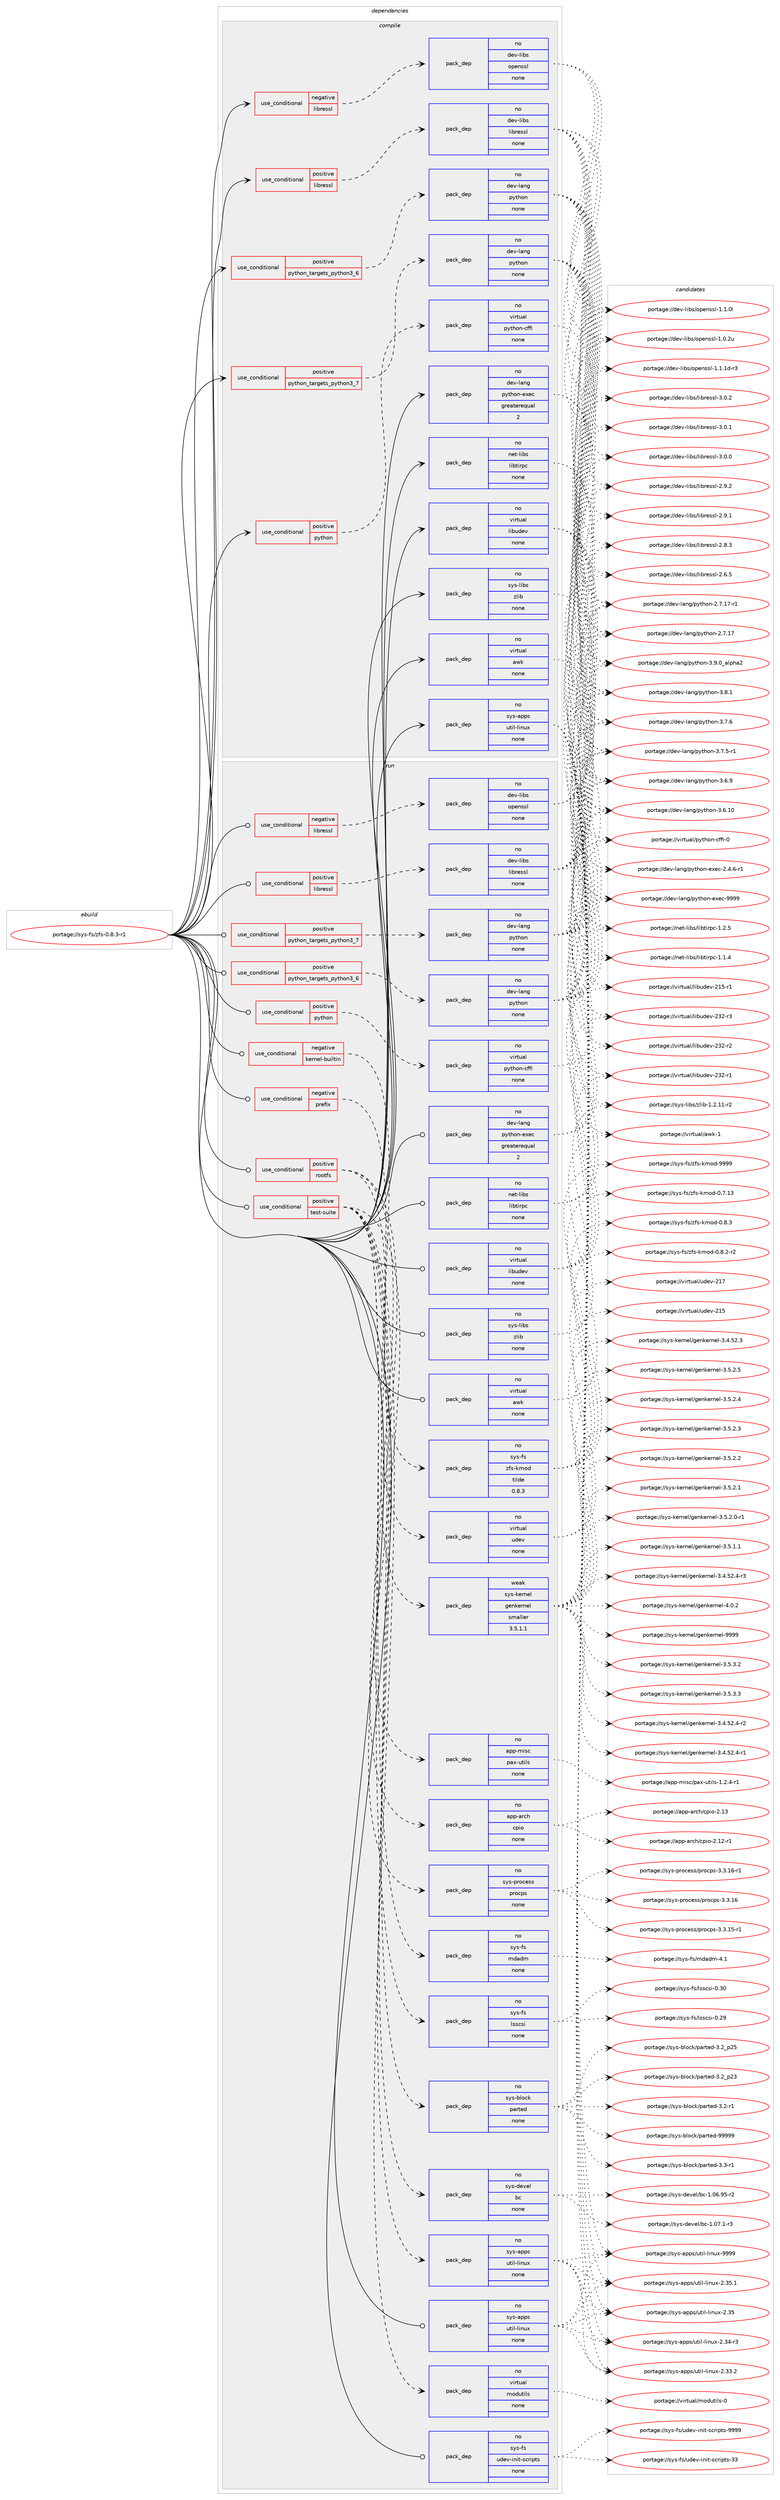 digraph prolog {

# *************
# Graph options
# *************

newrank=true;
concentrate=true;
compound=true;
graph [rankdir=LR,fontname=Helvetica,fontsize=10,ranksep=1.5];#, ranksep=2.5, nodesep=0.2];
edge  [arrowhead=vee];
node  [fontname=Helvetica,fontsize=10];

# **********
# The ebuild
# **********

subgraph cluster_leftcol {
color=gray;
rank=same;
label=<<i>ebuild</i>>;
id [label="portage://sys-fs/zfs-0.8.3-r1", color=red, width=4, href="../sys-fs/zfs-0.8.3-r1.svg"];
}

# ****************
# The dependencies
# ****************

subgraph cluster_midcol {
color=gray;
label=<<i>dependencies</i>>;
subgraph cluster_compile {
fillcolor="#eeeeee";
style=filled;
label=<<i>compile</i>>;
subgraph cond8993 {
dependency46637 [label=<<TABLE BORDER="0" CELLBORDER="1" CELLSPACING="0" CELLPADDING="4"><TR><TD ROWSPAN="3" CELLPADDING="10">use_conditional</TD></TR><TR><TD>negative</TD></TR><TR><TD>libressl</TD></TR></TABLE>>, shape=none, color=red];
subgraph pack36609 {
dependency46638 [label=<<TABLE BORDER="0" CELLBORDER="1" CELLSPACING="0" CELLPADDING="4" WIDTH="220"><TR><TD ROWSPAN="6" CELLPADDING="30">pack_dep</TD></TR><TR><TD WIDTH="110">no</TD></TR><TR><TD>dev-libs</TD></TR><TR><TD>openssl</TD></TR><TR><TD>none</TD></TR><TR><TD></TD></TR></TABLE>>, shape=none, color=blue];
}
dependency46637:e -> dependency46638:w [weight=20,style="dashed",arrowhead="vee"];
}
id:e -> dependency46637:w [weight=20,style="solid",arrowhead="vee"];
subgraph cond8994 {
dependency46639 [label=<<TABLE BORDER="0" CELLBORDER="1" CELLSPACING="0" CELLPADDING="4"><TR><TD ROWSPAN="3" CELLPADDING="10">use_conditional</TD></TR><TR><TD>positive</TD></TR><TR><TD>libressl</TD></TR></TABLE>>, shape=none, color=red];
subgraph pack36610 {
dependency46640 [label=<<TABLE BORDER="0" CELLBORDER="1" CELLSPACING="0" CELLPADDING="4" WIDTH="220"><TR><TD ROWSPAN="6" CELLPADDING="30">pack_dep</TD></TR><TR><TD WIDTH="110">no</TD></TR><TR><TD>dev-libs</TD></TR><TR><TD>libressl</TD></TR><TR><TD>none</TD></TR><TR><TD></TD></TR></TABLE>>, shape=none, color=blue];
}
dependency46639:e -> dependency46640:w [weight=20,style="dashed",arrowhead="vee"];
}
id:e -> dependency46639:w [weight=20,style="solid",arrowhead="vee"];
subgraph cond8995 {
dependency46641 [label=<<TABLE BORDER="0" CELLBORDER="1" CELLSPACING="0" CELLPADDING="4"><TR><TD ROWSPAN="3" CELLPADDING="10">use_conditional</TD></TR><TR><TD>positive</TD></TR><TR><TD>python</TD></TR></TABLE>>, shape=none, color=red];
subgraph pack36611 {
dependency46642 [label=<<TABLE BORDER="0" CELLBORDER="1" CELLSPACING="0" CELLPADDING="4" WIDTH="220"><TR><TD ROWSPAN="6" CELLPADDING="30">pack_dep</TD></TR><TR><TD WIDTH="110">no</TD></TR><TR><TD>virtual</TD></TR><TR><TD>python-cffi</TD></TR><TR><TD>none</TD></TR><TR><TD></TD></TR></TABLE>>, shape=none, color=blue];
}
dependency46641:e -> dependency46642:w [weight=20,style="dashed",arrowhead="vee"];
}
id:e -> dependency46641:w [weight=20,style="solid",arrowhead="vee"];
subgraph cond8996 {
dependency46643 [label=<<TABLE BORDER="0" CELLBORDER="1" CELLSPACING="0" CELLPADDING="4"><TR><TD ROWSPAN="3" CELLPADDING="10">use_conditional</TD></TR><TR><TD>positive</TD></TR><TR><TD>python_targets_python3_6</TD></TR></TABLE>>, shape=none, color=red];
subgraph pack36612 {
dependency46644 [label=<<TABLE BORDER="0" CELLBORDER="1" CELLSPACING="0" CELLPADDING="4" WIDTH="220"><TR><TD ROWSPAN="6" CELLPADDING="30">pack_dep</TD></TR><TR><TD WIDTH="110">no</TD></TR><TR><TD>dev-lang</TD></TR><TR><TD>python</TD></TR><TR><TD>none</TD></TR><TR><TD></TD></TR></TABLE>>, shape=none, color=blue];
}
dependency46643:e -> dependency46644:w [weight=20,style="dashed",arrowhead="vee"];
}
id:e -> dependency46643:w [weight=20,style="solid",arrowhead="vee"];
subgraph cond8997 {
dependency46645 [label=<<TABLE BORDER="0" CELLBORDER="1" CELLSPACING="0" CELLPADDING="4"><TR><TD ROWSPAN="3" CELLPADDING="10">use_conditional</TD></TR><TR><TD>positive</TD></TR><TR><TD>python_targets_python3_7</TD></TR></TABLE>>, shape=none, color=red];
subgraph pack36613 {
dependency46646 [label=<<TABLE BORDER="0" CELLBORDER="1" CELLSPACING="0" CELLPADDING="4" WIDTH="220"><TR><TD ROWSPAN="6" CELLPADDING="30">pack_dep</TD></TR><TR><TD WIDTH="110">no</TD></TR><TR><TD>dev-lang</TD></TR><TR><TD>python</TD></TR><TR><TD>none</TD></TR><TR><TD></TD></TR></TABLE>>, shape=none, color=blue];
}
dependency46645:e -> dependency46646:w [weight=20,style="dashed",arrowhead="vee"];
}
id:e -> dependency46645:w [weight=20,style="solid",arrowhead="vee"];
subgraph pack36614 {
dependency46647 [label=<<TABLE BORDER="0" CELLBORDER="1" CELLSPACING="0" CELLPADDING="4" WIDTH="220"><TR><TD ROWSPAN="6" CELLPADDING="30">pack_dep</TD></TR><TR><TD WIDTH="110">no</TD></TR><TR><TD>dev-lang</TD></TR><TR><TD>python-exec</TD></TR><TR><TD>greaterequal</TD></TR><TR><TD>2</TD></TR></TABLE>>, shape=none, color=blue];
}
id:e -> dependency46647:w [weight=20,style="solid",arrowhead="vee"];
subgraph pack36615 {
dependency46648 [label=<<TABLE BORDER="0" CELLBORDER="1" CELLSPACING="0" CELLPADDING="4" WIDTH="220"><TR><TD ROWSPAN="6" CELLPADDING="30">pack_dep</TD></TR><TR><TD WIDTH="110">no</TD></TR><TR><TD>net-libs</TD></TR><TR><TD>libtirpc</TD></TR><TR><TD>none</TD></TR><TR><TD></TD></TR></TABLE>>, shape=none, color=blue];
}
id:e -> dependency46648:w [weight=20,style="solid",arrowhead="vee"];
subgraph pack36616 {
dependency46649 [label=<<TABLE BORDER="0" CELLBORDER="1" CELLSPACING="0" CELLPADDING="4" WIDTH="220"><TR><TD ROWSPAN="6" CELLPADDING="30">pack_dep</TD></TR><TR><TD WIDTH="110">no</TD></TR><TR><TD>sys-apps</TD></TR><TR><TD>util-linux</TD></TR><TR><TD>none</TD></TR><TR><TD></TD></TR></TABLE>>, shape=none, color=blue];
}
id:e -> dependency46649:w [weight=20,style="solid",arrowhead="vee"];
subgraph pack36617 {
dependency46650 [label=<<TABLE BORDER="0" CELLBORDER="1" CELLSPACING="0" CELLPADDING="4" WIDTH="220"><TR><TD ROWSPAN="6" CELLPADDING="30">pack_dep</TD></TR><TR><TD WIDTH="110">no</TD></TR><TR><TD>sys-libs</TD></TR><TR><TD>zlib</TD></TR><TR><TD>none</TD></TR><TR><TD></TD></TR></TABLE>>, shape=none, color=blue];
}
id:e -> dependency46650:w [weight=20,style="solid",arrowhead="vee"];
subgraph pack36618 {
dependency46651 [label=<<TABLE BORDER="0" CELLBORDER="1" CELLSPACING="0" CELLPADDING="4" WIDTH="220"><TR><TD ROWSPAN="6" CELLPADDING="30">pack_dep</TD></TR><TR><TD WIDTH="110">no</TD></TR><TR><TD>virtual</TD></TR><TR><TD>awk</TD></TR><TR><TD>none</TD></TR><TR><TD></TD></TR></TABLE>>, shape=none, color=blue];
}
id:e -> dependency46651:w [weight=20,style="solid",arrowhead="vee"];
subgraph pack36619 {
dependency46652 [label=<<TABLE BORDER="0" CELLBORDER="1" CELLSPACING="0" CELLPADDING="4" WIDTH="220"><TR><TD ROWSPAN="6" CELLPADDING="30">pack_dep</TD></TR><TR><TD WIDTH="110">no</TD></TR><TR><TD>virtual</TD></TR><TR><TD>libudev</TD></TR><TR><TD>none</TD></TR><TR><TD></TD></TR></TABLE>>, shape=none, color=blue];
}
id:e -> dependency46652:w [weight=20,style="solid",arrowhead="vee"];
}
subgraph cluster_compileandrun {
fillcolor="#eeeeee";
style=filled;
label=<<i>compile and run</i>>;
}
subgraph cluster_run {
fillcolor="#eeeeee";
style=filled;
label=<<i>run</i>>;
subgraph cond8998 {
dependency46653 [label=<<TABLE BORDER="0" CELLBORDER="1" CELLSPACING="0" CELLPADDING="4"><TR><TD ROWSPAN="3" CELLPADDING="10">use_conditional</TD></TR><TR><TD>negative</TD></TR><TR><TD>kernel-builtin</TD></TR></TABLE>>, shape=none, color=red];
subgraph pack36620 {
dependency46654 [label=<<TABLE BORDER="0" CELLBORDER="1" CELLSPACING="0" CELLPADDING="4" WIDTH="220"><TR><TD ROWSPAN="6" CELLPADDING="30">pack_dep</TD></TR><TR><TD WIDTH="110">no</TD></TR><TR><TD>sys-fs</TD></TR><TR><TD>zfs-kmod</TD></TR><TR><TD>tilde</TD></TR><TR><TD>0.8.3</TD></TR></TABLE>>, shape=none, color=blue];
}
dependency46653:e -> dependency46654:w [weight=20,style="dashed",arrowhead="vee"];
}
id:e -> dependency46653:w [weight=20,style="solid",arrowhead="odot"];
subgraph cond8999 {
dependency46655 [label=<<TABLE BORDER="0" CELLBORDER="1" CELLSPACING="0" CELLPADDING="4"><TR><TD ROWSPAN="3" CELLPADDING="10">use_conditional</TD></TR><TR><TD>negative</TD></TR><TR><TD>libressl</TD></TR></TABLE>>, shape=none, color=red];
subgraph pack36621 {
dependency46656 [label=<<TABLE BORDER="0" CELLBORDER="1" CELLSPACING="0" CELLPADDING="4" WIDTH="220"><TR><TD ROWSPAN="6" CELLPADDING="30">pack_dep</TD></TR><TR><TD WIDTH="110">no</TD></TR><TR><TD>dev-libs</TD></TR><TR><TD>openssl</TD></TR><TR><TD>none</TD></TR><TR><TD></TD></TR></TABLE>>, shape=none, color=blue];
}
dependency46655:e -> dependency46656:w [weight=20,style="dashed",arrowhead="vee"];
}
id:e -> dependency46655:w [weight=20,style="solid",arrowhead="odot"];
subgraph cond9000 {
dependency46657 [label=<<TABLE BORDER="0" CELLBORDER="1" CELLSPACING="0" CELLPADDING="4"><TR><TD ROWSPAN="3" CELLPADDING="10">use_conditional</TD></TR><TR><TD>negative</TD></TR><TR><TD>prefix</TD></TR></TABLE>>, shape=none, color=red];
subgraph pack36622 {
dependency46658 [label=<<TABLE BORDER="0" CELLBORDER="1" CELLSPACING="0" CELLPADDING="4" WIDTH="220"><TR><TD ROWSPAN="6" CELLPADDING="30">pack_dep</TD></TR><TR><TD WIDTH="110">no</TD></TR><TR><TD>virtual</TD></TR><TR><TD>udev</TD></TR><TR><TD>none</TD></TR><TR><TD></TD></TR></TABLE>>, shape=none, color=blue];
}
dependency46657:e -> dependency46658:w [weight=20,style="dashed",arrowhead="vee"];
}
id:e -> dependency46657:w [weight=20,style="solid",arrowhead="odot"];
subgraph cond9001 {
dependency46659 [label=<<TABLE BORDER="0" CELLBORDER="1" CELLSPACING="0" CELLPADDING="4"><TR><TD ROWSPAN="3" CELLPADDING="10">use_conditional</TD></TR><TR><TD>positive</TD></TR><TR><TD>libressl</TD></TR></TABLE>>, shape=none, color=red];
subgraph pack36623 {
dependency46660 [label=<<TABLE BORDER="0" CELLBORDER="1" CELLSPACING="0" CELLPADDING="4" WIDTH="220"><TR><TD ROWSPAN="6" CELLPADDING="30">pack_dep</TD></TR><TR><TD WIDTH="110">no</TD></TR><TR><TD>dev-libs</TD></TR><TR><TD>libressl</TD></TR><TR><TD>none</TD></TR><TR><TD></TD></TR></TABLE>>, shape=none, color=blue];
}
dependency46659:e -> dependency46660:w [weight=20,style="dashed",arrowhead="vee"];
}
id:e -> dependency46659:w [weight=20,style="solid",arrowhead="odot"];
subgraph cond9002 {
dependency46661 [label=<<TABLE BORDER="0" CELLBORDER="1" CELLSPACING="0" CELLPADDING="4"><TR><TD ROWSPAN="3" CELLPADDING="10">use_conditional</TD></TR><TR><TD>positive</TD></TR><TR><TD>python</TD></TR></TABLE>>, shape=none, color=red];
subgraph pack36624 {
dependency46662 [label=<<TABLE BORDER="0" CELLBORDER="1" CELLSPACING="0" CELLPADDING="4" WIDTH="220"><TR><TD ROWSPAN="6" CELLPADDING="30">pack_dep</TD></TR><TR><TD WIDTH="110">no</TD></TR><TR><TD>virtual</TD></TR><TR><TD>python-cffi</TD></TR><TR><TD>none</TD></TR><TR><TD></TD></TR></TABLE>>, shape=none, color=blue];
}
dependency46661:e -> dependency46662:w [weight=20,style="dashed",arrowhead="vee"];
}
id:e -> dependency46661:w [weight=20,style="solid",arrowhead="odot"];
subgraph cond9003 {
dependency46663 [label=<<TABLE BORDER="0" CELLBORDER="1" CELLSPACING="0" CELLPADDING="4"><TR><TD ROWSPAN="3" CELLPADDING="10">use_conditional</TD></TR><TR><TD>positive</TD></TR><TR><TD>python_targets_python3_6</TD></TR></TABLE>>, shape=none, color=red];
subgraph pack36625 {
dependency46664 [label=<<TABLE BORDER="0" CELLBORDER="1" CELLSPACING="0" CELLPADDING="4" WIDTH="220"><TR><TD ROWSPAN="6" CELLPADDING="30">pack_dep</TD></TR><TR><TD WIDTH="110">no</TD></TR><TR><TD>dev-lang</TD></TR><TR><TD>python</TD></TR><TR><TD>none</TD></TR><TR><TD></TD></TR></TABLE>>, shape=none, color=blue];
}
dependency46663:e -> dependency46664:w [weight=20,style="dashed",arrowhead="vee"];
}
id:e -> dependency46663:w [weight=20,style="solid",arrowhead="odot"];
subgraph cond9004 {
dependency46665 [label=<<TABLE BORDER="0" CELLBORDER="1" CELLSPACING="0" CELLPADDING="4"><TR><TD ROWSPAN="3" CELLPADDING="10">use_conditional</TD></TR><TR><TD>positive</TD></TR><TR><TD>python_targets_python3_7</TD></TR></TABLE>>, shape=none, color=red];
subgraph pack36626 {
dependency46666 [label=<<TABLE BORDER="0" CELLBORDER="1" CELLSPACING="0" CELLPADDING="4" WIDTH="220"><TR><TD ROWSPAN="6" CELLPADDING="30">pack_dep</TD></TR><TR><TD WIDTH="110">no</TD></TR><TR><TD>dev-lang</TD></TR><TR><TD>python</TD></TR><TR><TD>none</TD></TR><TR><TD></TD></TR></TABLE>>, shape=none, color=blue];
}
dependency46665:e -> dependency46666:w [weight=20,style="dashed",arrowhead="vee"];
}
id:e -> dependency46665:w [weight=20,style="solid",arrowhead="odot"];
subgraph cond9005 {
dependency46667 [label=<<TABLE BORDER="0" CELLBORDER="1" CELLSPACING="0" CELLPADDING="4"><TR><TD ROWSPAN="3" CELLPADDING="10">use_conditional</TD></TR><TR><TD>positive</TD></TR><TR><TD>rootfs</TD></TR></TABLE>>, shape=none, color=red];
subgraph pack36627 {
dependency46668 [label=<<TABLE BORDER="0" CELLBORDER="1" CELLSPACING="0" CELLPADDING="4" WIDTH="220"><TR><TD ROWSPAN="6" CELLPADDING="30">pack_dep</TD></TR><TR><TD WIDTH="110">no</TD></TR><TR><TD>app-arch</TD></TR><TR><TD>cpio</TD></TR><TR><TD>none</TD></TR><TR><TD></TD></TR></TABLE>>, shape=none, color=blue];
}
dependency46667:e -> dependency46668:w [weight=20,style="dashed",arrowhead="vee"];
subgraph pack36628 {
dependency46669 [label=<<TABLE BORDER="0" CELLBORDER="1" CELLSPACING="0" CELLPADDING="4" WIDTH="220"><TR><TD ROWSPAN="6" CELLPADDING="30">pack_dep</TD></TR><TR><TD WIDTH="110">no</TD></TR><TR><TD>app-misc</TD></TR><TR><TD>pax-utils</TD></TR><TR><TD>none</TD></TR><TR><TD></TD></TR></TABLE>>, shape=none, color=blue];
}
dependency46667:e -> dependency46669:w [weight=20,style="dashed",arrowhead="vee"];
subgraph pack36629 {
dependency46670 [label=<<TABLE BORDER="0" CELLBORDER="1" CELLSPACING="0" CELLPADDING="4" WIDTH="220"><TR><TD ROWSPAN="6" CELLPADDING="30">pack_dep</TD></TR><TR><TD WIDTH="110">weak</TD></TR><TR><TD>sys-kernel</TD></TR><TR><TD>genkernel</TD></TR><TR><TD>smaller</TD></TR><TR><TD>3.5.1.1</TD></TR></TABLE>>, shape=none, color=blue];
}
dependency46667:e -> dependency46670:w [weight=20,style="dashed",arrowhead="vee"];
}
id:e -> dependency46667:w [weight=20,style="solid",arrowhead="odot"];
subgraph cond9006 {
dependency46671 [label=<<TABLE BORDER="0" CELLBORDER="1" CELLSPACING="0" CELLPADDING="4"><TR><TD ROWSPAN="3" CELLPADDING="10">use_conditional</TD></TR><TR><TD>positive</TD></TR><TR><TD>test-suite</TD></TR></TABLE>>, shape=none, color=red];
subgraph pack36630 {
dependency46672 [label=<<TABLE BORDER="0" CELLBORDER="1" CELLSPACING="0" CELLPADDING="4" WIDTH="220"><TR><TD ROWSPAN="6" CELLPADDING="30">pack_dep</TD></TR><TR><TD WIDTH="110">no</TD></TR><TR><TD>sys-apps</TD></TR><TR><TD>util-linux</TD></TR><TR><TD>none</TD></TR><TR><TD></TD></TR></TABLE>>, shape=none, color=blue];
}
dependency46671:e -> dependency46672:w [weight=20,style="dashed",arrowhead="vee"];
subgraph pack36631 {
dependency46673 [label=<<TABLE BORDER="0" CELLBORDER="1" CELLSPACING="0" CELLPADDING="4" WIDTH="220"><TR><TD ROWSPAN="6" CELLPADDING="30">pack_dep</TD></TR><TR><TD WIDTH="110">no</TD></TR><TR><TD>sys-devel</TD></TR><TR><TD>bc</TD></TR><TR><TD>none</TD></TR><TR><TD></TD></TR></TABLE>>, shape=none, color=blue];
}
dependency46671:e -> dependency46673:w [weight=20,style="dashed",arrowhead="vee"];
subgraph pack36632 {
dependency46674 [label=<<TABLE BORDER="0" CELLBORDER="1" CELLSPACING="0" CELLPADDING="4" WIDTH="220"><TR><TD ROWSPAN="6" CELLPADDING="30">pack_dep</TD></TR><TR><TD WIDTH="110">no</TD></TR><TR><TD>sys-block</TD></TR><TR><TD>parted</TD></TR><TR><TD>none</TD></TR><TR><TD></TD></TR></TABLE>>, shape=none, color=blue];
}
dependency46671:e -> dependency46674:w [weight=20,style="dashed",arrowhead="vee"];
subgraph pack36633 {
dependency46675 [label=<<TABLE BORDER="0" CELLBORDER="1" CELLSPACING="0" CELLPADDING="4" WIDTH="220"><TR><TD ROWSPAN="6" CELLPADDING="30">pack_dep</TD></TR><TR><TD WIDTH="110">no</TD></TR><TR><TD>sys-fs</TD></TR><TR><TD>lsscsi</TD></TR><TR><TD>none</TD></TR><TR><TD></TD></TR></TABLE>>, shape=none, color=blue];
}
dependency46671:e -> dependency46675:w [weight=20,style="dashed",arrowhead="vee"];
subgraph pack36634 {
dependency46676 [label=<<TABLE BORDER="0" CELLBORDER="1" CELLSPACING="0" CELLPADDING="4" WIDTH="220"><TR><TD ROWSPAN="6" CELLPADDING="30">pack_dep</TD></TR><TR><TD WIDTH="110">no</TD></TR><TR><TD>sys-fs</TD></TR><TR><TD>mdadm</TD></TR><TR><TD>none</TD></TR><TR><TD></TD></TR></TABLE>>, shape=none, color=blue];
}
dependency46671:e -> dependency46676:w [weight=20,style="dashed",arrowhead="vee"];
subgraph pack36635 {
dependency46677 [label=<<TABLE BORDER="0" CELLBORDER="1" CELLSPACING="0" CELLPADDING="4" WIDTH="220"><TR><TD ROWSPAN="6" CELLPADDING="30">pack_dep</TD></TR><TR><TD WIDTH="110">no</TD></TR><TR><TD>sys-process</TD></TR><TR><TD>procps</TD></TR><TR><TD>none</TD></TR><TR><TD></TD></TR></TABLE>>, shape=none, color=blue];
}
dependency46671:e -> dependency46677:w [weight=20,style="dashed",arrowhead="vee"];
subgraph pack36636 {
dependency46678 [label=<<TABLE BORDER="0" CELLBORDER="1" CELLSPACING="0" CELLPADDING="4" WIDTH="220"><TR><TD ROWSPAN="6" CELLPADDING="30">pack_dep</TD></TR><TR><TD WIDTH="110">no</TD></TR><TR><TD>virtual</TD></TR><TR><TD>modutils</TD></TR><TR><TD>none</TD></TR><TR><TD></TD></TR></TABLE>>, shape=none, color=blue];
}
dependency46671:e -> dependency46678:w [weight=20,style="dashed",arrowhead="vee"];
}
id:e -> dependency46671:w [weight=20,style="solid",arrowhead="odot"];
subgraph pack36637 {
dependency46679 [label=<<TABLE BORDER="0" CELLBORDER="1" CELLSPACING="0" CELLPADDING="4" WIDTH="220"><TR><TD ROWSPAN="6" CELLPADDING="30">pack_dep</TD></TR><TR><TD WIDTH="110">no</TD></TR><TR><TD>dev-lang</TD></TR><TR><TD>python-exec</TD></TR><TR><TD>greaterequal</TD></TR><TR><TD>2</TD></TR></TABLE>>, shape=none, color=blue];
}
id:e -> dependency46679:w [weight=20,style="solid",arrowhead="odot"];
subgraph pack36638 {
dependency46680 [label=<<TABLE BORDER="0" CELLBORDER="1" CELLSPACING="0" CELLPADDING="4" WIDTH="220"><TR><TD ROWSPAN="6" CELLPADDING="30">pack_dep</TD></TR><TR><TD WIDTH="110">no</TD></TR><TR><TD>net-libs</TD></TR><TR><TD>libtirpc</TD></TR><TR><TD>none</TD></TR><TR><TD></TD></TR></TABLE>>, shape=none, color=blue];
}
id:e -> dependency46680:w [weight=20,style="solid",arrowhead="odot"];
subgraph pack36639 {
dependency46681 [label=<<TABLE BORDER="0" CELLBORDER="1" CELLSPACING="0" CELLPADDING="4" WIDTH="220"><TR><TD ROWSPAN="6" CELLPADDING="30">pack_dep</TD></TR><TR><TD WIDTH="110">no</TD></TR><TR><TD>sys-apps</TD></TR><TR><TD>util-linux</TD></TR><TR><TD>none</TD></TR><TR><TD></TD></TR></TABLE>>, shape=none, color=blue];
}
id:e -> dependency46681:w [weight=20,style="solid",arrowhead="odot"];
subgraph pack36640 {
dependency46682 [label=<<TABLE BORDER="0" CELLBORDER="1" CELLSPACING="0" CELLPADDING="4" WIDTH="220"><TR><TD ROWSPAN="6" CELLPADDING="30">pack_dep</TD></TR><TR><TD WIDTH="110">no</TD></TR><TR><TD>sys-fs</TD></TR><TR><TD>udev-init-scripts</TD></TR><TR><TD>none</TD></TR><TR><TD></TD></TR></TABLE>>, shape=none, color=blue];
}
id:e -> dependency46682:w [weight=20,style="solid",arrowhead="odot"];
subgraph pack36641 {
dependency46683 [label=<<TABLE BORDER="0" CELLBORDER="1" CELLSPACING="0" CELLPADDING="4" WIDTH="220"><TR><TD ROWSPAN="6" CELLPADDING="30">pack_dep</TD></TR><TR><TD WIDTH="110">no</TD></TR><TR><TD>sys-libs</TD></TR><TR><TD>zlib</TD></TR><TR><TD>none</TD></TR><TR><TD></TD></TR></TABLE>>, shape=none, color=blue];
}
id:e -> dependency46683:w [weight=20,style="solid",arrowhead="odot"];
subgraph pack36642 {
dependency46684 [label=<<TABLE BORDER="0" CELLBORDER="1" CELLSPACING="0" CELLPADDING="4" WIDTH="220"><TR><TD ROWSPAN="6" CELLPADDING="30">pack_dep</TD></TR><TR><TD WIDTH="110">no</TD></TR><TR><TD>virtual</TD></TR><TR><TD>awk</TD></TR><TR><TD>none</TD></TR><TR><TD></TD></TR></TABLE>>, shape=none, color=blue];
}
id:e -> dependency46684:w [weight=20,style="solid",arrowhead="odot"];
subgraph pack36643 {
dependency46685 [label=<<TABLE BORDER="0" CELLBORDER="1" CELLSPACING="0" CELLPADDING="4" WIDTH="220"><TR><TD ROWSPAN="6" CELLPADDING="30">pack_dep</TD></TR><TR><TD WIDTH="110">no</TD></TR><TR><TD>virtual</TD></TR><TR><TD>libudev</TD></TR><TR><TD>none</TD></TR><TR><TD></TD></TR></TABLE>>, shape=none, color=blue];
}
id:e -> dependency46685:w [weight=20,style="solid",arrowhead="odot"];
}
}

# **************
# The candidates
# **************

subgraph cluster_choices {
rank=same;
color=gray;
label=<<i>candidates</i>>;

subgraph choice36609 {
color=black;
nodesep=1;
choice1001011184510810598115471111121011101151151084549464946491004511451 [label="portage://dev-libs/openssl-1.1.1d-r3", color=red, width=4,href="../dev-libs/openssl-1.1.1d-r3.svg"];
choice100101118451081059811547111112101110115115108454946494648108 [label="portage://dev-libs/openssl-1.1.0l", color=red, width=4,href="../dev-libs/openssl-1.1.0l.svg"];
choice100101118451081059811547111112101110115115108454946484650117 [label="portage://dev-libs/openssl-1.0.2u", color=red, width=4,href="../dev-libs/openssl-1.0.2u.svg"];
dependency46638:e -> choice1001011184510810598115471111121011101151151084549464946491004511451:w [style=dotted,weight="100"];
dependency46638:e -> choice100101118451081059811547111112101110115115108454946494648108:w [style=dotted,weight="100"];
dependency46638:e -> choice100101118451081059811547111112101110115115108454946484650117:w [style=dotted,weight="100"];
}
subgraph choice36610 {
color=black;
nodesep=1;
choice10010111845108105981154710810598114101115115108455146484650 [label="portage://dev-libs/libressl-3.0.2", color=red, width=4,href="../dev-libs/libressl-3.0.2.svg"];
choice10010111845108105981154710810598114101115115108455146484649 [label="portage://dev-libs/libressl-3.0.1", color=red, width=4,href="../dev-libs/libressl-3.0.1.svg"];
choice10010111845108105981154710810598114101115115108455146484648 [label="portage://dev-libs/libressl-3.0.0", color=red, width=4,href="../dev-libs/libressl-3.0.0.svg"];
choice10010111845108105981154710810598114101115115108455046574650 [label="portage://dev-libs/libressl-2.9.2", color=red, width=4,href="../dev-libs/libressl-2.9.2.svg"];
choice10010111845108105981154710810598114101115115108455046574649 [label="portage://dev-libs/libressl-2.9.1", color=red, width=4,href="../dev-libs/libressl-2.9.1.svg"];
choice10010111845108105981154710810598114101115115108455046564651 [label="portage://dev-libs/libressl-2.8.3", color=red, width=4,href="../dev-libs/libressl-2.8.3.svg"];
choice10010111845108105981154710810598114101115115108455046544653 [label="portage://dev-libs/libressl-2.6.5", color=red, width=4,href="../dev-libs/libressl-2.6.5.svg"];
dependency46640:e -> choice10010111845108105981154710810598114101115115108455146484650:w [style=dotted,weight="100"];
dependency46640:e -> choice10010111845108105981154710810598114101115115108455146484649:w [style=dotted,weight="100"];
dependency46640:e -> choice10010111845108105981154710810598114101115115108455146484648:w [style=dotted,weight="100"];
dependency46640:e -> choice10010111845108105981154710810598114101115115108455046574650:w [style=dotted,weight="100"];
dependency46640:e -> choice10010111845108105981154710810598114101115115108455046574649:w [style=dotted,weight="100"];
dependency46640:e -> choice10010111845108105981154710810598114101115115108455046564651:w [style=dotted,weight="100"];
dependency46640:e -> choice10010111845108105981154710810598114101115115108455046544653:w [style=dotted,weight="100"];
}
subgraph choice36611 {
color=black;
nodesep=1;
choice118105114116117971084711212111610411111045991021021054548 [label="portage://virtual/python-cffi-0", color=red, width=4,href="../virtual/python-cffi-0.svg"];
dependency46642:e -> choice118105114116117971084711212111610411111045991021021054548:w [style=dotted,weight="100"];
}
subgraph choice36612 {
color=black;
nodesep=1;
choice10010111845108971101034711212111610411111045514657464895971081121049750 [label="portage://dev-lang/python-3.9.0_alpha2", color=red, width=4,href="../dev-lang/python-3.9.0_alpha2.svg"];
choice100101118451089711010347112121116104111110455146564649 [label="portage://dev-lang/python-3.8.1", color=red, width=4,href="../dev-lang/python-3.8.1.svg"];
choice100101118451089711010347112121116104111110455146554654 [label="portage://dev-lang/python-3.7.6", color=red, width=4,href="../dev-lang/python-3.7.6.svg"];
choice1001011184510897110103471121211161041111104551465546534511449 [label="portage://dev-lang/python-3.7.5-r1", color=red, width=4,href="../dev-lang/python-3.7.5-r1.svg"];
choice100101118451089711010347112121116104111110455146544657 [label="portage://dev-lang/python-3.6.9", color=red, width=4,href="../dev-lang/python-3.6.9.svg"];
choice10010111845108971101034711212111610411111045514654464948 [label="portage://dev-lang/python-3.6.10", color=red, width=4,href="../dev-lang/python-3.6.10.svg"];
choice100101118451089711010347112121116104111110455046554649554511449 [label="portage://dev-lang/python-2.7.17-r1", color=red, width=4,href="../dev-lang/python-2.7.17-r1.svg"];
choice10010111845108971101034711212111610411111045504655464955 [label="portage://dev-lang/python-2.7.17", color=red, width=4,href="../dev-lang/python-2.7.17.svg"];
dependency46644:e -> choice10010111845108971101034711212111610411111045514657464895971081121049750:w [style=dotted,weight="100"];
dependency46644:e -> choice100101118451089711010347112121116104111110455146564649:w [style=dotted,weight="100"];
dependency46644:e -> choice100101118451089711010347112121116104111110455146554654:w [style=dotted,weight="100"];
dependency46644:e -> choice1001011184510897110103471121211161041111104551465546534511449:w [style=dotted,weight="100"];
dependency46644:e -> choice100101118451089711010347112121116104111110455146544657:w [style=dotted,weight="100"];
dependency46644:e -> choice10010111845108971101034711212111610411111045514654464948:w [style=dotted,weight="100"];
dependency46644:e -> choice100101118451089711010347112121116104111110455046554649554511449:w [style=dotted,weight="100"];
dependency46644:e -> choice10010111845108971101034711212111610411111045504655464955:w [style=dotted,weight="100"];
}
subgraph choice36613 {
color=black;
nodesep=1;
choice10010111845108971101034711212111610411111045514657464895971081121049750 [label="portage://dev-lang/python-3.9.0_alpha2", color=red, width=4,href="../dev-lang/python-3.9.0_alpha2.svg"];
choice100101118451089711010347112121116104111110455146564649 [label="portage://dev-lang/python-3.8.1", color=red, width=4,href="../dev-lang/python-3.8.1.svg"];
choice100101118451089711010347112121116104111110455146554654 [label="portage://dev-lang/python-3.7.6", color=red, width=4,href="../dev-lang/python-3.7.6.svg"];
choice1001011184510897110103471121211161041111104551465546534511449 [label="portage://dev-lang/python-3.7.5-r1", color=red, width=4,href="../dev-lang/python-3.7.5-r1.svg"];
choice100101118451089711010347112121116104111110455146544657 [label="portage://dev-lang/python-3.6.9", color=red, width=4,href="../dev-lang/python-3.6.9.svg"];
choice10010111845108971101034711212111610411111045514654464948 [label="portage://dev-lang/python-3.6.10", color=red, width=4,href="../dev-lang/python-3.6.10.svg"];
choice100101118451089711010347112121116104111110455046554649554511449 [label="portage://dev-lang/python-2.7.17-r1", color=red, width=4,href="../dev-lang/python-2.7.17-r1.svg"];
choice10010111845108971101034711212111610411111045504655464955 [label="portage://dev-lang/python-2.7.17", color=red, width=4,href="../dev-lang/python-2.7.17.svg"];
dependency46646:e -> choice10010111845108971101034711212111610411111045514657464895971081121049750:w [style=dotted,weight="100"];
dependency46646:e -> choice100101118451089711010347112121116104111110455146564649:w [style=dotted,weight="100"];
dependency46646:e -> choice100101118451089711010347112121116104111110455146554654:w [style=dotted,weight="100"];
dependency46646:e -> choice1001011184510897110103471121211161041111104551465546534511449:w [style=dotted,weight="100"];
dependency46646:e -> choice100101118451089711010347112121116104111110455146544657:w [style=dotted,weight="100"];
dependency46646:e -> choice10010111845108971101034711212111610411111045514654464948:w [style=dotted,weight="100"];
dependency46646:e -> choice100101118451089711010347112121116104111110455046554649554511449:w [style=dotted,weight="100"];
dependency46646:e -> choice10010111845108971101034711212111610411111045504655464955:w [style=dotted,weight="100"];
}
subgraph choice36614 {
color=black;
nodesep=1;
choice10010111845108971101034711212111610411111045101120101994557575757 [label="portage://dev-lang/python-exec-9999", color=red, width=4,href="../dev-lang/python-exec-9999.svg"];
choice10010111845108971101034711212111610411111045101120101994550465246544511449 [label="portage://dev-lang/python-exec-2.4.6-r1", color=red, width=4,href="../dev-lang/python-exec-2.4.6-r1.svg"];
dependency46647:e -> choice10010111845108971101034711212111610411111045101120101994557575757:w [style=dotted,weight="100"];
dependency46647:e -> choice10010111845108971101034711212111610411111045101120101994550465246544511449:w [style=dotted,weight="100"];
}
subgraph choice36615 {
color=black;
nodesep=1;
choice1101011164510810598115471081059811610511411299454946504653 [label="portage://net-libs/libtirpc-1.2.5", color=red, width=4,href="../net-libs/libtirpc-1.2.5.svg"];
choice1101011164510810598115471081059811610511411299454946494652 [label="portage://net-libs/libtirpc-1.1.4", color=red, width=4,href="../net-libs/libtirpc-1.1.4.svg"];
dependency46648:e -> choice1101011164510810598115471081059811610511411299454946504653:w [style=dotted,weight="100"];
dependency46648:e -> choice1101011164510810598115471081059811610511411299454946494652:w [style=dotted,weight="100"];
}
subgraph choice36616 {
color=black;
nodesep=1;
choice115121115459711211211547117116105108451081051101171204557575757 [label="portage://sys-apps/util-linux-9999", color=red, width=4,href="../sys-apps/util-linux-9999.svg"];
choice1151211154597112112115471171161051084510810511011712045504651534649 [label="portage://sys-apps/util-linux-2.35.1", color=red, width=4,href="../sys-apps/util-linux-2.35.1.svg"];
choice115121115459711211211547117116105108451081051101171204550465153 [label="portage://sys-apps/util-linux-2.35", color=red, width=4,href="../sys-apps/util-linux-2.35.svg"];
choice1151211154597112112115471171161051084510810511011712045504651524511451 [label="portage://sys-apps/util-linux-2.34-r3", color=red, width=4,href="../sys-apps/util-linux-2.34-r3.svg"];
choice1151211154597112112115471171161051084510810511011712045504651514650 [label="portage://sys-apps/util-linux-2.33.2", color=red, width=4,href="../sys-apps/util-linux-2.33.2.svg"];
dependency46649:e -> choice115121115459711211211547117116105108451081051101171204557575757:w [style=dotted,weight="100"];
dependency46649:e -> choice1151211154597112112115471171161051084510810511011712045504651534649:w [style=dotted,weight="100"];
dependency46649:e -> choice115121115459711211211547117116105108451081051101171204550465153:w [style=dotted,weight="100"];
dependency46649:e -> choice1151211154597112112115471171161051084510810511011712045504651524511451:w [style=dotted,weight="100"];
dependency46649:e -> choice1151211154597112112115471171161051084510810511011712045504651514650:w [style=dotted,weight="100"];
}
subgraph choice36617 {
color=black;
nodesep=1;
choice11512111545108105981154712210810598454946504649494511450 [label="portage://sys-libs/zlib-1.2.11-r2", color=red, width=4,href="../sys-libs/zlib-1.2.11-r2.svg"];
dependency46650:e -> choice11512111545108105981154712210810598454946504649494511450:w [style=dotted,weight="100"];
}
subgraph choice36618 {
color=black;
nodesep=1;
choice1181051141161179710847971191074549 [label="portage://virtual/awk-1", color=red, width=4,href="../virtual/awk-1.svg"];
dependency46651:e -> choice1181051141161179710847971191074549:w [style=dotted,weight="100"];
}
subgraph choice36619 {
color=black;
nodesep=1;
choice118105114116117971084710810598117100101118455051504511451 [label="portage://virtual/libudev-232-r3", color=red, width=4,href="../virtual/libudev-232-r3.svg"];
choice118105114116117971084710810598117100101118455051504511450 [label="portage://virtual/libudev-232-r2", color=red, width=4,href="../virtual/libudev-232-r2.svg"];
choice118105114116117971084710810598117100101118455051504511449 [label="portage://virtual/libudev-232-r1", color=red, width=4,href="../virtual/libudev-232-r1.svg"];
choice118105114116117971084710810598117100101118455049534511449 [label="portage://virtual/libudev-215-r1", color=red, width=4,href="../virtual/libudev-215-r1.svg"];
dependency46652:e -> choice118105114116117971084710810598117100101118455051504511451:w [style=dotted,weight="100"];
dependency46652:e -> choice118105114116117971084710810598117100101118455051504511450:w [style=dotted,weight="100"];
dependency46652:e -> choice118105114116117971084710810598117100101118455051504511449:w [style=dotted,weight="100"];
dependency46652:e -> choice118105114116117971084710810598117100101118455049534511449:w [style=dotted,weight="100"];
}
subgraph choice36620 {
color=black;
nodesep=1;
choice1151211154510211547122102115451071091111004557575757 [label="portage://sys-fs/zfs-kmod-9999", color=red, width=4,href="../sys-fs/zfs-kmod-9999.svg"];
choice115121115451021154712210211545107109111100454846564651 [label="portage://sys-fs/zfs-kmod-0.8.3", color=red, width=4,href="../sys-fs/zfs-kmod-0.8.3.svg"];
choice1151211154510211547122102115451071091111004548465646504511450 [label="portage://sys-fs/zfs-kmod-0.8.2-r2", color=red, width=4,href="../sys-fs/zfs-kmod-0.8.2-r2.svg"];
choice11512111545102115471221021154510710911110045484655464951 [label="portage://sys-fs/zfs-kmod-0.7.13", color=red, width=4,href="../sys-fs/zfs-kmod-0.7.13.svg"];
dependency46654:e -> choice1151211154510211547122102115451071091111004557575757:w [style=dotted,weight="100"];
dependency46654:e -> choice115121115451021154712210211545107109111100454846564651:w [style=dotted,weight="100"];
dependency46654:e -> choice1151211154510211547122102115451071091111004548465646504511450:w [style=dotted,weight="100"];
dependency46654:e -> choice11512111545102115471221021154510710911110045484655464951:w [style=dotted,weight="100"];
}
subgraph choice36621 {
color=black;
nodesep=1;
choice1001011184510810598115471111121011101151151084549464946491004511451 [label="portage://dev-libs/openssl-1.1.1d-r3", color=red, width=4,href="../dev-libs/openssl-1.1.1d-r3.svg"];
choice100101118451081059811547111112101110115115108454946494648108 [label="portage://dev-libs/openssl-1.1.0l", color=red, width=4,href="../dev-libs/openssl-1.1.0l.svg"];
choice100101118451081059811547111112101110115115108454946484650117 [label="portage://dev-libs/openssl-1.0.2u", color=red, width=4,href="../dev-libs/openssl-1.0.2u.svg"];
dependency46656:e -> choice1001011184510810598115471111121011101151151084549464946491004511451:w [style=dotted,weight="100"];
dependency46656:e -> choice100101118451081059811547111112101110115115108454946494648108:w [style=dotted,weight="100"];
dependency46656:e -> choice100101118451081059811547111112101110115115108454946484650117:w [style=dotted,weight="100"];
}
subgraph choice36622 {
color=black;
nodesep=1;
choice118105114116117971084711710010111845504955 [label="portage://virtual/udev-217", color=red, width=4,href="../virtual/udev-217.svg"];
choice118105114116117971084711710010111845504953 [label="portage://virtual/udev-215", color=red, width=4,href="../virtual/udev-215.svg"];
dependency46658:e -> choice118105114116117971084711710010111845504955:w [style=dotted,weight="100"];
dependency46658:e -> choice118105114116117971084711710010111845504953:w [style=dotted,weight="100"];
}
subgraph choice36623 {
color=black;
nodesep=1;
choice10010111845108105981154710810598114101115115108455146484650 [label="portage://dev-libs/libressl-3.0.2", color=red, width=4,href="../dev-libs/libressl-3.0.2.svg"];
choice10010111845108105981154710810598114101115115108455146484649 [label="portage://dev-libs/libressl-3.0.1", color=red, width=4,href="../dev-libs/libressl-3.0.1.svg"];
choice10010111845108105981154710810598114101115115108455146484648 [label="portage://dev-libs/libressl-3.0.0", color=red, width=4,href="../dev-libs/libressl-3.0.0.svg"];
choice10010111845108105981154710810598114101115115108455046574650 [label="portage://dev-libs/libressl-2.9.2", color=red, width=4,href="../dev-libs/libressl-2.9.2.svg"];
choice10010111845108105981154710810598114101115115108455046574649 [label="portage://dev-libs/libressl-2.9.1", color=red, width=4,href="../dev-libs/libressl-2.9.1.svg"];
choice10010111845108105981154710810598114101115115108455046564651 [label="portage://dev-libs/libressl-2.8.3", color=red, width=4,href="../dev-libs/libressl-2.8.3.svg"];
choice10010111845108105981154710810598114101115115108455046544653 [label="portage://dev-libs/libressl-2.6.5", color=red, width=4,href="../dev-libs/libressl-2.6.5.svg"];
dependency46660:e -> choice10010111845108105981154710810598114101115115108455146484650:w [style=dotted,weight="100"];
dependency46660:e -> choice10010111845108105981154710810598114101115115108455146484649:w [style=dotted,weight="100"];
dependency46660:e -> choice10010111845108105981154710810598114101115115108455146484648:w [style=dotted,weight="100"];
dependency46660:e -> choice10010111845108105981154710810598114101115115108455046574650:w [style=dotted,weight="100"];
dependency46660:e -> choice10010111845108105981154710810598114101115115108455046574649:w [style=dotted,weight="100"];
dependency46660:e -> choice10010111845108105981154710810598114101115115108455046564651:w [style=dotted,weight="100"];
dependency46660:e -> choice10010111845108105981154710810598114101115115108455046544653:w [style=dotted,weight="100"];
}
subgraph choice36624 {
color=black;
nodesep=1;
choice118105114116117971084711212111610411111045991021021054548 [label="portage://virtual/python-cffi-0", color=red, width=4,href="../virtual/python-cffi-0.svg"];
dependency46662:e -> choice118105114116117971084711212111610411111045991021021054548:w [style=dotted,weight="100"];
}
subgraph choice36625 {
color=black;
nodesep=1;
choice10010111845108971101034711212111610411111045514657464895971081121049750 [label="portage://dev-lang/python-3.9.0_alpha2", color=red, width=4,href="../dev-lang/python-3.9.0_alpha2.svg"];
choice100101118451089711010347112121116104111110455146564649 [label="portage://dev-lang/python-3.8.1", color=red, width=4,href="../dev-lang/python-3.8.1.svg"];
choice100101118451089711010347112121116104111110455146554654 [label="portage://dev-lang/python-3.7.6", color=red, width=4,href="../dev-lang/python-3.7.6.svg"];
choice1001011184510897110103471121211161041111104551465546534511449 [label="portage://dev-lang/python-3.7.5-r1", color=red, width=4,href="../dev-lang/python-3.7.5-r1.svg"];
choice100101118451089711010347112121116104111110455146544657 [label="portage://dev-lang/python-3.6.9", color=red, width=4,href="../dev-lang/python-3.6.9.svg"];
choice10010111845108971101034711212111610411111045514654464948 [label="portage://dev-lang/python-3.6.10", color=red, width=4,href="../dev-lang/python-3.6.10.svg"];
choice100101118451089711010347112121116104111110455046554649554511449 [label="portage://dev-lang/python-2.7.17-r1", color=red, width=4,href="../dev-lang/python-2.7.17-r1.svg"];
choice10010111845108971101034711212111610411111045504655464955 [label="portage://dev-lang/python-2.7.17", color=red, width=4,href="../dev-lang/python-2.7.17.svg"];
dependency46664:e -> choice10010111845108971101034711212111610411111045514657464895971081121049750:w [style=dotted,weight="100"];
dependency46664:e -> choice100101118451089711010347112121116104111110455146564649:w [style=dotted,weight="100"];
dependency46664:e -> choice100101118451089711010347112121116104111110455146554654:w [style=dotted,weight="100"];
dependency46664:e -> choice1001011184510897110103471121211161041111104551465546534511449:w [style=dotted,weight="100"];
dependency46664:e -> choice100101118451089711010347112121116104111110455146544657:w [style=dotted,weight="100"];
dependency46664:e -> choice10010111845108971101034711212111610411111045514654464948:w [style=dotted,weight="100"];
dependency46664:e -> choice100101118451089711010347112121116104111110455046554649554511449:w [style=dotted,weight="100"];
dependency46664:e -> choice10010111845108971101034711212111610411111045504655464955:w [style=dotted,weight="100"];
}
subgraph choice36626 {
color=black;
nodesep=1;
choice10010111845108971101034711212111610411111045514657464895971081121049750 [label="portage://dev-lang/python-3.9.0_alpha2", color=red, width=4,href="../dev-lang/python-3.9.0_alpha2.svg"];
choice100101118451089711010347112121116104111110455146564649 [label="portage://dev-lang/python-3.8.1", color=red, width=4,href="../dev-lang/python-3.8.1.svg"];
choice100101118451089711010347112121116104111110455146554654 [label="portage://dev-lang/python-3.7.6", color=red, width=4,href="../dev-lang/python-3.7.6.svg"];
choice1001011184510897110103471121211161041111104551465546534511449 [label="portage://dev-lang/python-3.7.5-r1", color=red, width=4,href="../dev-lang/python-3.7.5-r1.svg"];
choice100101118451089711010347112121116104111110455146544657 [label="portage://dev-lang/python-3.6.9", color=red, width=4,href="../dev-lang/python-3.6.9.svg"];
choice10010111845108971101034711212111610411111045514654464948 [label="portage://dev-lang/python-3.6.10", color=red, width=4,href="../dev-lang/python-3.6.10.svg"];
choice100101118451089711010347112121116104111110455046554649554511449 [label="portage://dev-lang/python-2.7.17-r1", color=red, width=4,href="../dev-lang/python-2.7.17-r1.svg"];
choice10010111845108971101034711212111610411111045504655464955 [label="portage://dev-lang/python-2.7.17", color=red, width=4,href="../dev-lang/python-2.7.17.svg"];
dependency46666:e -> choice10010111845108971101034711212111610411111045514657464895971081121049750:w [style=dotted,weight="100"];
dependency46666:e -> choice100101118451089711010347112121116104111110455146564649:w [style=dotted,weight="100"];
dependency46666:e -> choice100101118451089711010347112121116104111110455146554654:w [style=dotted,weight="100"];
dependency46666:e -> choice1001011184510897110103471121211161041111104551465546534511449:w [style=dotted,weight="100"];
dependency46666:e -> choice100101118451089711010347112121116104111110455146544657:w [style=dotted,weight="100"];
dependency46666:e -> choice10010111845108971101034711212111610411111045514654464948:w [style=dotted,weight="100"];
dependency46666:e -> choice100101118451089711010347112121116104111110455046554649554511449:w [style=dotted,weight="100"];
dependency46666:e -> choice10010111845108971101034711212111610411111045504655464955:w [style=dotted,weight="100"];
}
subgraph choice36627 {
color=black;
nodesep=1;
choice9711211245971149910447991121051114550464951 [label="portage://app-arch/cpio-2.13", color=red, width=4,href="../app-arch/cpio-2.13.svg"];
choice97112112459711499104479911210511145504649504511449 [label="portage://app-arch/cpio-2.12-r1", color=red, width=4,href="../app-arch/cpio-2.12-r1.svg"];
dependency46668:e -> choice9711211245971149910447991121051114550464951:w [style=dotted,weight="100"];
dependency46668:e -> choice97112112459711499104479911210511145504649504511449:w [style=dotted,weight="100"];
}
subgraph choice36628 {
color=black;
nodesep=1;
choice9711211245109105115994711297120451171161051081154549465046524511449 [label="portage://app-misc/pax-utils-1.2.4-r1", color=red, width=4,href="../app-misc/pax-utils-1.2.4-r1.svg"];
dependency46669:e -> choice9711211245109105115994711297120451171161051081154549465046524511449:w [style=dotted,weight="100"];
}
subgraph choice36629 {
color=black;
nodesep=1;
choice11512111545107101114110101108471031011101071011141101011084557575757 [label="portage://sys-kernel/genkernel-9999", color=red, width=4,href="../sys-kernel/genkernel-9999.svg"];
choice1151211154510710111411010110847103101110107101114110101108455246484650 [label="portage://sys-kernel/genkernel-4.0.2", color=red, width=4,href="../sys-kernel/genkernel-4.0.2.svg"];
choice11512111545107101114110101108471031011101071011141101011084551465346514651 [label="portage://sys-kernel/genkernel-3.5.3.3", color=red, width=4,href="../sys-kernel/genkernel-3.5.3.3.svg"];
choice11512111545107101114110101108471031011101071011141101011084551465346514650 [label="portage://sys-kernel/genkernel-3.5.3.2", color=red, width=4,href="../sys-kernel/genkernel-3.5.3.2.svg"];
choice11512111545107101114110101108471031011101071011141101011084551465346504653 [label="portage://sys-kernel/genkernel-3.5.2.5", color=red, width=4,href="../sys-kernel/genkernel-3.5.2.5.svg"];
choice11512111545107101114110101108471031011101071011141101011084551465346504652 [label="portage://sys-kernel/genkernel-3.5.2.4", color=red, width=4,href="../sys-kernel/genkernel-3.5.2.4.svg"];
choice11512111545107101114110101108471031011101071011141101011084551465346504651 [label="portage://sys-kernel/genkernel-3.5.2.3", color=red, width=4,href="../sys-kernel/genkernel-3.5.2.3.svg"];
choice11512111545107101114110101108471031011101071011141101011084551465346504650 [label="portage://sys-kernel/genkernel-3.5.2.2", color=red, width=4,href="../sys-kernel/genkernel-3.5.2.2.svg"];
choice11512111545107101114110101108471031011101071011141101011084551465346504649 [label="portage://sys-kernel/genkernel-3.5.2.1", color=red, width=4,href="../sys-kernel/genkernel-3.5.2.1.svg"];
choice115121115451071011141101011084710310111010710111411010110845514653465046484511449 [label="portage://sys-kernel/genkernel-3.5.2.0-r1", color=red, width=4,href="../sys-kernel/genkernel-3.5.2.0-r1.svg"];
choice11512111545107101114110101108471031011101071011141101011084551465346494649 [label="portage://sys-kernel/genkernel-3.5.1.1", color=red, width=4,href="../sys-kernel/genkernel-3.5.1.1.svg"];
choice11512111545107101114110101108471031011101071011141101011084551465246535046524511451 [label="portage://sys-kernel/genkernel-3.4.52.4-r3", color=red, width=4,href="../sys-kernel/genkernel-3.4.52.4-r3.svg"];
choice11512111545107101114110101108471031011101071011141101011084551465246535046524511450 [label="portage://sys-kernel/genkernel-3.4.52.4-r2", color=red, width=4,href="../sys-kernel/genkernel-3.4.52.4-r2.svg"];
choice11512111545107101114110101108471031011101071011141101011084551465246535046524511449 [label="portage://sys-kernel/genkernel-3.4.52.4-r1", color=red, width=4,href="../sys-kernel/genkernel-3.4.52.4-r1.svg"];
choice1151211154510710111411010110847103101110107101114110101108455146524653504651 [label="portage://sys-kernel/genkernel-3.4.52.3", color=red, width=4,href="../sys-kernel/genkernel-3.4.52.3.svg"];
dependency46670:e -> choice11512111545107101114110101108471031011101071011141101011084557575757:w [style=dotted,weight="100"];
dependency46670:e -> choice1151211154510710111411010110847103101110107101114110101108455246484650:w [style=dotted,weight="100"];
dependency46670:e -> choice11512111545107101114110101108471031011101071011141101011084551465346514651:w [style=dotted,weight="100"];
dependency46670:e -> choice11512111545107101114110101108471031011101071011141101011084551465346514650:w [style=dotted,weight="100"];
dependency46670:e -> choice11512111545107101114110101108471031011101071011141101011084551465346504653:w [style=dotted,weight="100"];
dependency46670:e -> choice11512111545107101114110101108471031011101071011141101011084551465346504652:w [style=dotted,weight="100"];
dependency46670:e -> choice11512111545107101114110101108471031011101071011141101011084551465346504651:w [style=dotted,weight="100"];
dependency46670:e -> choice11512111545107101114110101108471031011101071011141101011084551465346504650:w [style=dotted,weight="100"];
dependency46670:e -> choice11512111545107101114110101108471031011101071011141101011084551465346504649:w [style=dotted,weight="100"];
dependency46670:e -> choice115121115451071011141101011084710310111010710111411010110845514653465046484511449:w [style=dotted,weight="100"];
dependency46670:e -> choice11512111545107101114110101108471031011101071011141101011084551465346494649:w [style=dotted,weight="100"];
dependency46670:e -> choice11512111545107101114110101108471031011101071011141101011084551465246535046524511451:w [style=dotted,weight="100"];
dependency46670:e -> choice11512111545107101114110101108471031011101071011141101011084551465246535046524511450:w [style=dotted,weight="100"];
dependency46670:e -> choice11512111545107101114110101108471031011101071011141101011084551465246535046524511449:w [style=dotted,weight="100"];
dependency46670:e -> choice1151211154510710111411010110847103101110107101114110101108455146524653504651:w [style=dotted,weight="100"];
}
subgraph choice36630 {
color=black;
nodesep=1;
choice115121115459711211211547117116105108451081051101171204557575757 [label="portage://sys-apps/util-linux-9999", color=red, width=4,href="../sys-apps/util-linux-9999.svg"];
choice1151211154597112112115471171161051084510810511011712045504651534649 [label="portage://sys-apps/util-linux-2.35.1", color=red, width=4,href="../sys-apps/util-linux-2.35.1.svg"];
choice115121115459711211211547117116105108451081051101171204550465153 [label="portage://sys-apps/util-linux-2.35", color=red, width=4,href="../sys-apps/util-linux-2.35.svg"];
choice1151211154597112112115471171161051084510810511011712045504651524511451 [label="portage://sys-apps/util-linux-2.34-r3", color=red, width=4,href="../sys-apps/util-linux-2.34-r3.svg"];
choice1151211154597112112115471171161051084510810511011712045504651514650 [label="portage://sys-apps/util-linux-2.33.2", color=red, width=4,href="../sys-apps/util-linux-2.33.2.svg"];
dependency46672:e -> choice115121115459711211211547117116105108451081051101171204557575757:w [style=dotted,weight="100"];
dependency46672:e -> choice1151211154597112112115471171161051084510810511011712045504651534649:w [style=dotted,weight="100"];
dependency46672:e -> choice115121115459711211211547117116105108451081051101171204550465153:w [style=dotted,weight="100"];
dependency46672:e -> choice1151211154597112112115471171161051084510810511011712045504651524511451:w [style=dotted,weight="100"];
dependency46672:e -> choice1151211154597112112115471171161051084510810511011712045504651514650:w [style=dotted,weight="100"];
}
subgraph choice36631 {
color=black;
nodesep=1;
choice11512111545100101118101108479899454946485546494511451 [label="portage://sys-devel/bc-1.07.1-r3", color=red, width=4,href="../sys-devel/bc-1.07.1-r3.svg"];
choice1151211154510010111810110847989945494648544657534511450 [label="portage://sys-devel/bc-1.06.95-r2", color=red, width=4,href="../sys-devel/bc-1.06.95-r2.svg"];
dependency46673:e -> choice11512111545100101118101108479899454946485546494511451:w [style=dotted,weight="100"];
dependency46673:e -> choice1151211154510010111810110847989945494648544657534511450:w [style=dotted,weight="100"];
}
subgraph choice36632 {
color=black;
nodesep=1;
choice1151211154598108111991074711297114116101100455757575757 [label="portage://sys-block/parted-99999", color=red, width=4,href="../sys-block/parted-99999.svg"];
choice1151211154598108111991074711297114116101100455146514511449 [label="portage://sys-block/parted-3.3-r1", color=red, width=4,href="../sys-block/parted-3.3-r1.svg"];
choice115121115459810811199107471129711411610110045514650951125053 [label="portage://sys-block/parted-3.2_p25", color=red, width=4,href="../sys-block/parted-3.2_p25.svg"];
choice115121115459810811199107471129711411610110045514650951125051 [label="portage://sys-block/parted-3.2_p23", color=red, width=4,href="../sys-block/parted-3.2_p23.svg"];
choice1151211154598108111991074711297114116101100455146504511449 [label="portage://sys-block/parted-3.2-r1", color=red, width=4,href="../sys-block/parted-3.2-r1.svg"];
dependency46674:e -> choice1151211154598108111991074711297114116101100455757575757:w [style=dotted,weight="100"];
dependency46674:e -> choice1151211154598108111991074711297114116101100455146514511449:w [style=dotted,weight="100"];
dependency46674:e -> choice115121115459810811199107471129711411610110045514650951125053:w [style=dotted,weight="100"];
dependency46674:e -> choice115121115459810811199107471129711411610110045514650951125051:w [style=dotted,weight="100"];
dependency46674:e -> choice1151211154598108111991074711297114116101100455146504511449:w [style=dotted,weight="100"];
}
subgraph choice36633 {
color=black;
nodesep=1;
choice1151211154510211547108115115991151054548465148 [label="portage://sys-fs/lsscsi-0.30", color=red, width=4,href="../sys-fs/lsscsi-0.30.svg"];
choice1151211154510211547108115115991151054548465057 [label="portage://sys-fs/lsscsi-0.29", color=red, width=4,href="../sys-fs/lsscsi-0.29.svg"];
dependency46675:e -> choice1151211154510211547108115115991151054548465148:w [style=dotted,weight="100"];
dependency46675:e -> choice1151211154510211547108115115991151054548465057:w [style=dotted,weight="100"];
}
subgraph choice36634 {
color=black;
nodesep=1;
choice11512111545102115471091009710010945524649 [label="portage://sys-fs/mdadm-4.1", color=red, width=4,href="../sys-fs/mdadm-4.1.svg"];
dependency46676:e -> choice11512111545102115471091009710010945524649:w [style=dotted,weight="100"];
}
subgraph choice36635 {
color=black;
nodesep=1;
choice11512111545112114111991011151154711211411199112115455146514649544511449 [label="portage://sys-process/procps-3.3.16-r1", color=red, width=4,href="../sys-process/procps-3.3.16-r1.svg"];
choice1151211154511211411199101115115471121141119911211545514651464954 [label="portage://sys-process/procps-3.3.16", color=red, width=4,href="../sys-process/procps-3.3.16.svg"];
choice11512111545112114111991011151154711211411199112115455146514649534511449 [label="portage://sys-process/procps-3.3.15-r1", color=red, width=4,href="../sys-process/procps-3.3.15-r1.svg"];
dependency46677:e -> choice11512111545112114111991011151154711211411199112115455146514649544511449:w [style=dotted,weight="100"];
dependency46677:e -> choice1151211154511211411199101115115471121141119911211545514651464954:w [style=dotted,weight="100"];
dependency46677:e -> choice11512111545112114111991011151154711211411199112115455146514649534511449:w [style=dotted,weight="100"];
}
subgraph choice36636 {
color=black;
nodesep=1;
choice11810511411611797108471091111001171161051081154548 [label="portage://virtual/modutils-0", color=red, width=4,href="../virtual/modutils-0.svg"];
dependency46678:e -> choice11810511411611797108471091111001171161051081154548:w [style=dotted,weight="100"];
}
subgraph choice36637 {
color=black;
nodesep=1;
choice10010111845108971101034711212111610411111045101120101994557575757 [label="portage://dev-lang/python-exec-9999", color=red, width=4,href="../dev-lang/python-exec-9999.svg"];
choice10010111845108971101034711212111610411111045101120101994550465246544511449 [label="portage://dev-lang/python-exec-2.4.6-r1", color=red, width=4,href="../dev-lang/python-exec-2.4.6-r1.svg"];
dependency46679:e -> choice10010111845108971101034711212111610411111045101120101994557575757:w [style=dotted,weight="100"];
dependency46679:e -> choice10010111845108971101034711212111610411111045101120101994550465246544511449:w [style=dotted,weight="100"];
}
subgraph choice36638 {
color=black;
nodesep=1;
choice1101011164510810598115471081059811610511411299454946504653 [label="portage://net-libs/libtirpc-1.2.5", color=red, width=4,href="../net-libs/libtirpc-1.2.5.svg"];
choice1101011164510810598115471081059811610511411299454946494652 [label="portage://net-libs/libtirpc-1.1.4", color=red, width=4,href="../net-libs/libtirpc-1.1.4.svg"];
dependency46680:e -> choice1101011164510810598115471081059811610511411299454946504653:w [style=dotted,weight="100"];
dependency46680:e -> choice1101011164510810598115471081059811610511411299454946494652:w [style=dotted,weight="100"];
}
subgraph choice36639 {
color=black;
nodesep=1;
choice115121115459711211211547117116105108451081051101171204557575757 [label="portage://sys-apps/util-linux-9999", color=red, width=4,href="../sys-apps/util-linux-9999.svg"];
choice1151211154597112112115471171161051084510810511011712045504651534649 [label="portage://sys-apps/util-linux-2.35.1", color=red, width=4,href="../sys-apps/util-linux-2.35.1.svg"];
choice115121115459711211211547117116105108451081051101171204550465153 [label="portage://sys-apps/util-linux-2.35", color=red, width=4,href="../sys-apps/util-linux-2.35.svg"];
choice1151211154597112112115471171161051084510810511011712045504651524511451 [label="portage://sys-apps/util-linux-2.34-r3", color=red, width=4,href="../sys-apps/util-linux-2.34-r3.svg"];
choice1151211154597112112115471171161051084510810511011712045504651514650 [label="portage://sys-apps/util-linux-2.33.2", color=red, width=4,href="../sys-apps/util-linux-2.33.2.svg"];
dependency46681:e -> choice115121115459711211211547117116105108451081051101171204557575757:w [style=dotted,weight="100"];
dependency46681:e -> choice1151211154597112112115471171161051084510810511011712045504651534649:w [style=dotted,weight="100"];
dependency46681:e -> choice115121115459711211211547117116105108451081051101171204550465153:w [style=dotted,weight="100"];
dependency46681:e -> choice1151211154597112112115471171161051084510810511011712045504651524511451:w [style=dotted,weight="100"];
dependency46681:e -> choice1151211154597112112115471171161051084510810511011712045504651514650:w [style=dotted,weight="100"];
}
subgraph choice36640 {
color=black;
nodesep=1;
choice11512111545102115471171001011184510511010511645115991141051121161154557575757 [label="portage://sys-fs/udev-init-scripts-9999", color=red, width=4,href="../sys-fs/udev-init-scripts-9999.svg"];
choice1151211154510211547117100101118451051101051164511599114105112116115455151 [label="portage://sys-fs/udev-init-scripts-33", color=red, width=4,href="../sys-fs/udev-init-scripts-33.svg"];
dependency46682:e -> choice11512111545102115471171001011184510511010511645115991141051121161154557575757:w [style=dotted,weight="100"];
dependency46682:e -> choice1151211154510211547117100101118451051101051164511599114105112116115455151:w [style=dotted,weight="100"];
}
subgraph choice36641 {
color=black;
nodesep=1;
choice11512111545108105981154712210810598454946504649494511450 [label="portage://sys-libs/zlib-1.2.11-r2", color=red, width=4,href="../sys-libs/zlib-1.2.11-r2.svg"];
dependency46683:e -> choice11512111545108105981154712210810598454946504649494511450:w [style=dotted,weight="100"];
}
subgraph choice36642 {
color=black;
nodesep=1;
choice1181051141161179710847971191074549 [label="portage://virtual/awk-1", color=red, width=4,href="../virtual/awk-1.svg"];
dependency46684:e -> choice1181051141161179710847971191074549:w [style=dotted,weight="100"];
}
subgraph choice36643 {
color=black;
nodesep=1;
choice118105114116117971084710810598117100101118455051504511451 [label="portage://virtual/libudev-232-r3", color=red, width=4,href="../virtual/libudev-232-r3.svg"];
choice118105114116117971084710810598117100101118455051504511450 [label="portage://virtual/libudev-232-r2", color=red, width=4,href="../virtual/libudev-232-r2.svg"];
choice118105114116117971084710810598117100101118455051504511449 [label="portage://virtual/libudev-232-r1", color=red, width=4,href="../virtual/libudev-232-r1.svg"];
choice118105114116117971084710810598117100101118455049534511449 [label="portage://virtual/libudev-215-r1", color=red, width=4,href="../virtual/libudev-215-r1.svg"];
dependency46685:e -> choice118105114116117971084710810598117100101118455051504511451:w [style=dotted,weight="100"];
dependency46685:e -> choice118105114116117971084710810598117100101118455051504511450:w [style=dotted,weight="100"];
dependency46685:e -> choice118105114116117971084710810598117100101118455051504511449:w [style=dotted,weight="100"];
dependency46685:e -> choice118105114116117971084710810598117100101118455049534511449:w [style=dotted,weight="100"];
}
}

}
